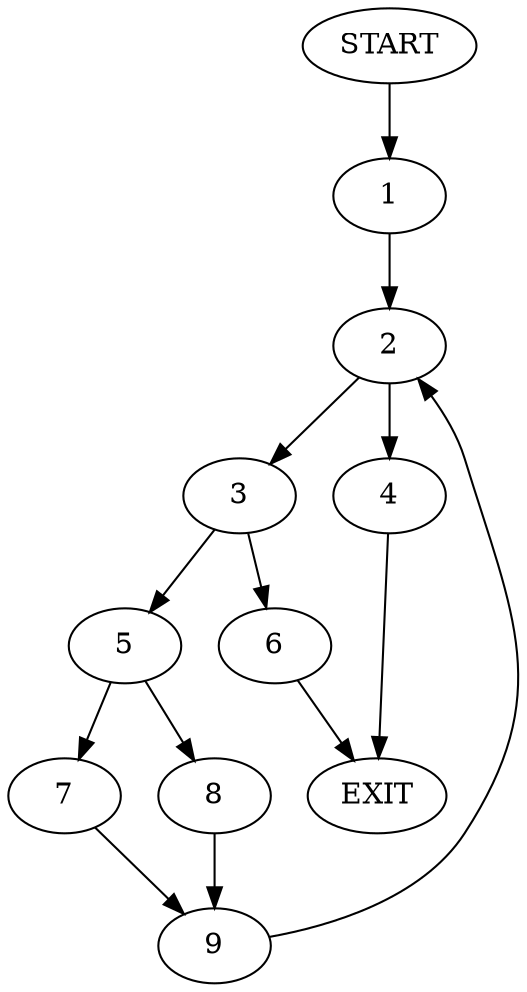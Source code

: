 digraph {
0 [label="START"]
10 [label="EXIT"]
0 -> 1
1 -> 2
2 -> 3
2 -> 4
3 -> 5
3 -> 6
4 -> 10
6 -> 10
5 -> 7
5 -> 8
7 -> 9
8 -> 9
9 -> 2
}
